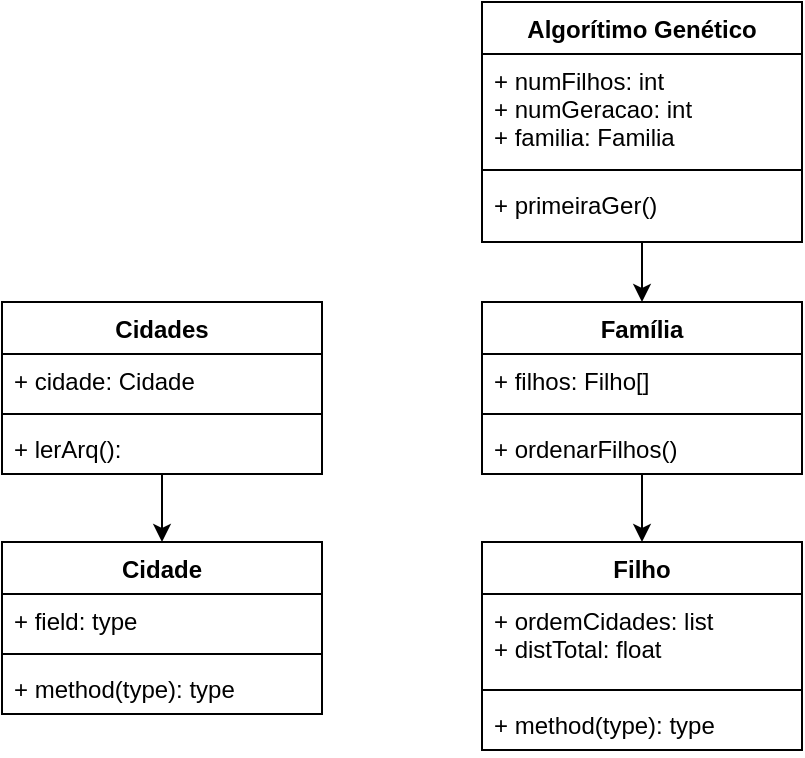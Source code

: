 <mxfile version="12.2.6" type="github" pages="1"><diagram id="OZSkc5lJ78yHWUe4rdYH" name="Page-1"><mxGraphModel dx="1108" dy="450" grid="1" gridSize="10" guides="1" tooltips="1" connect="1" arrows="1" fold="1" page="1" pageScale="1" pageWidth="827" pageHeight="1169" background="#ffffff" math="0" shadow="0"><root><mxCell id="0"/><mxCell id="1" parent="0"/><mxCell id="a3olKOZ7SvC5_uw2MJjs-1" value="Cidade" style="swimlane;fontStyle=1;align=center;verticalAlign=top;childLayout=stackLayout;horizontal=1;startSize=26;horizontalStack=0;resizeParent=1;resizeParentMax=0;resizeLast=0;collapsible=1;marginBottom=0;" vertex="1" parent="1"><mxGeometry x="120" y="280" width="160" height="86" as="geometry"/></mxCell><mxCell id="a3olKOZ7SvC5_uw2MJjs-2" value="+ field: type" style="text;strokeColor=none;fillColor=none;align=left;verticalAlign=top;spacingLeft=4;spacingRight=4;overflow=hidden;rotatable=0;points=[[0,0.5],[1,0.5]];portConstraint=eastwest;" vertex="1" parent="a3olKOZ7SvC5_uw2MJjs-1"><mxGeometry y="26" width="160" height="26" as="geometry"/></mxCell><mxCell id="a3olKOZ7SvC5_uw2MJjs-3" value="" style="line;strokeWidth=1;fillColor=none;align=left;verticalAlign=middle;spacingTop=-1;spacingLeft=3;spacingRight=3;rotatable=0;labelPosition=right;points=[];portConstraint=eastwest;" vertex="1" parent="a3olKOZ7SvC5_uw2MJjs-1"><mxGeometry y="52" width="160" height="8" as="geometry"/></mxCell><mxCell id="a3olKOZ7SvC5_uw2MJjs-4" value="+ method(type): type" style="text;strokeColor=none;fillColor=none;align=left;verticalAlign=top;spacingLeft=4;spacingRight=4;overflow=hidden;rotatable=0;points=[[0,0.5],[1,0.5]];portConstraint=eastwest;" vertex="1" parent="a3olKOZ7SvC5_uw2MJjs-1"><mxGeometry y="60" width="160" height="26" as="geometry"/></mxCell><mxCell id="a3olKOZ7SvC5_uw2MJjs-21" style="edgeStyle=orthogonalEdgeStyle;rounded=0;orthogonalLoop=1;jettySize=auto;html=1;" edge="1" parent="1" source="a3olKOZ7SvC5_uw2MJjs-5" target="a3olKOZ7SvC5_uw2MJjs-13"><mxGeometry relative="1" as="geometry"/></mxCell><mxCell id="a3olKOZ7SvC5_uw2MJjs-5" value="Algorítimo Genético" style="swimlane;fontStyle=1;align=center;verticalAlign=top;childLayout=stackLayout;horizontal=1;startSize=26;horizontalStack=0;resizeParent=1;resizeParentMax=0;resizeLast=0;collapsible=1;marginBottom=0;" vertex="1" parent="1"><mxGeometry x="360" y="10" width="160" height="120" as="geometry"/></mxCell><mxCell id="a3olKOZ7SvC5_uw2MJjs-6" value="+ numFilhos: int&#10;+ numGeracao: int&#10;+ familia: Familia" style="text;strokeColor=none;fillColor=none;align=left;verticalAlign=top;spacingLeft=4;spacingRight=4;overflow=hidden;rotatable=0;points=[[0,0.5],[1,0.5]];portConstraint=eastwest;" vertex="1" parent="a3olKOZ7SvC5_uw2MJjs-5"><mxGeometry y="26" width="160" height="54" as="geometry"/></mxCell><mxCell id="a3olKOZ7SvC5_uw2MJjs-7" value="" style="line;strokeWidth=1;fillColor=none;align=left;verticalAlign=middle;spacingTop=-1;spacingLeft=3;spacingRight=3;rotatable=0;labelPosition=right;points=[];portConstraint=eastwest;" vertex="1" parent="a3olKOZ7SvC5_uw2MJjs-5"><mxGeometry y="80" width="160" height="8" as="geometry"/></mxCell><mxCell id="a3olKOZ7SvC5_uw2MJjs-8" value="+ primeiraGer()" style="text;strokeColor=none;fillColor=none;align=left;verticalAlign=top;spacingLeft=4;spacingRight=4;overflow=hidden;rotatable=0;points=[[0,0.5],[1,0.5]];portConstraint=eastwest;" vertex="1" parent="a3olKOZ7SvC5_uw2MJjs-5"><mxGeometry y="88" width="160" height="32" as="geometry"/></mxCell><mxCell id="a3olKOZ7SvC5_uw2MJjs-23" style="edgeStyle=orthogonalEdgeStyle;rounded=0;orthogonalLoop=1;jettySize=auto;html=1;entryX=0.5;entryY=0;entryDx=0;entryDy=0;" edge="1" parent="1" source="a3olKOZ7SvC5_uw2MJjs-9" target="a3olKOZ7SvC5_uw2MJjs-1"><mxGeometry relative="1" as="geometry"/></mxCell><mxCell id="a3olKOZ7SvC5_uw2MJjs-9" value="Cidades" style="swimlane;fontStyle=1;align=center;verticalAlign=top;childLayout=stackLayout;horizontal=1;startSize=26;horizontalStack=0;resizeParent=1;resizeParentMax=0;resizeLast=0;collapsible=1;marginBottom=0;" vertex="1" parent="1"><mxGeometry x="120" y="160" width="160" height="86" as="geometry"/></mxCell><mxCell id="a3olKOZ7SvC5_uw2MJjs-10" value="+ cidade: Cidade" style="text;strokeColor=none;fillColor=none;align=left;verticalAlign=top;spacingLeft=4;spacingRight=4;overflow=hidden;rotatable=0;points=[[0,0.5],[1,0.5]];portConstraint=eastwest;" vertex="1" parent="a3olKOZ7SvC5_uw2MJjs-9"><mxGeometry y="26" width="160" height="26" as="geometry"/></mxCell><mxCell id="a3olKOZ7SvC5_uw2MJjs-11" value="" style="line;strokeWidth=1;fillColor=none;align=left;verticalAlign=middle;spacingTop=-1;spacingLeft=3;spacingRight=3;rotatable=0;labelPosition=right;points=[];portConstraint=eastwest;" vertex="1" parent="a3olKOZ7SvC5_uw2MJjs-9"><mxGeometry y="52" width="160" height="8" as="geometry"/></mxCell><mxCell id="a3olKOZ7SvC5_uw2MJjs-12" value="+ lerArq():" style="text;strokeColor=none;fillColor=none;align=left;verticalAlign=top;spacingLeft=4;spacingRight=4;overflow=hidden;rotatable=0;points=[[0,0.5],[1,0.5]];portConstraint=eastwest;" vertex="1" parent="a3olKOZ7SvC5_uw2MJjs-9"><mxGeometry y="60" width="160" height="26" as="geometry"/></mxCell><mxCell id="a3olKOZ7SvC5_uw2MJjs-22" style="edgeStyle=orthogonalEdgeStyle;rounded=0;orthogonalLoop=1;jettySize=auto;html=1;entryX=0.5;entryY=0;entryDx=0;entryDy=0;" edge="1" parent="1" source="a3olKOZ7SvC5_uw2MJjs-13" target="a3olKOZ7SvC5_uw2MJjs-17"><mxGeometry relative="1" as="geometry"/></mxCell><mxCell id="a3olKOZ7SvC5_uw2MJjs-13" value="Família" style="swimlane;fontStyle=1;align=center;verticalAlign=top;childLayout=stackLayout;horizontal=1;startSize=26;horizontalStack=0;resizeParent=1;resizeParentMax=0;resizeLast=0;collapsible=1;marginBottom=0;" vertex="1" parent="1"><mxGeometry x="360" y="160" width="160" height="86" as="geometry"/></mxCell><mxCell id="a3olKOZ7SvC5_uw2MJjs-14" value="+ filhos: Filho[]" style="text;strokeColor=none;fillColor=none;align=left;verticalAlign=top;spacingLeft=4;spacingRight=4;overflow=hidden;rotatable=0;points=[[0,0.5],[1,0.5]];portConstraint=eastwest;" vertex="1" parent="a3olKOZ7SvC5_uw2MJjs-13"><mxGeometry y="26" width="160" height="26" as="geometry"/></mxCell><mxCell id="a3olKOZ7SvC5_uw2MJjs-15" value="" style="line;strokeWidth=1;fillColor=none;align=left;verticalAlign=middle;spacingTop=-1;spacingLeft=3;spacingRight=3;rotatable=0;labelPosition=right;points=[];portConstraint=eastwest;" vertex="1" parent="a3olKOZ7SvC5_uw2MJjs-13"><mxGeometry y="52" width="160" height="8" as="geometry"/></mxCell><mxCell id="a3olKOZ7SvC5_uw2MJjs-16" value="+ ordenarFilhos()" style="text;strokeColor=none;fillColor=none;align=left;verticalAlign=top;spacingLeft=4;spacingRight=4;overflow=hidden;rotatable=0;points=[[0,0.5],[1,0.5]];portConstraint=eastwest;" vertex="1" parent="a3olKOZ7SvC5_uw2MJjs-13"><mxGeometry y="60" width="160" height="26" as="geometry"/></mxCell><mxCell id="a3olKOZ7SvC5_uw2MJjs-17" value="Filho" style="swimlane;fontStyle=1;align=center;verticalAlign=top;childLayout=stackLayout;horizontal=1;startSize=26;horizontalStack=0;resizeParent=1;resizeParentMax=0;resizeLast=0;collapsible=1;marginBottom=0;" vertex="1" parent="1"><mxGeometry x="360" y="280" width="160" height="104" as="geometry"/></mxCell><mxCell id="a3olKOZ7SvC5_uw2MJjs-18" value="+ ordemCidades: list&#10;+ distTotal: float" style="text;strokeColor=none;fillColor=none;align=left;verticalAlign=top;spacingLeft=4;spacingRight=4;overflow=hidden;rotatable=0;points=[[0,0.5],[1,0.5]];portConstraint=eastwest;" vertex="1" parent="a3olKOZ7SvC5_uw2MJjs-17"><mxGeometry y="26" width="160" height="44" as="geometry"/></mxCell><mxCell id="a3olKOZ7SvC5_uw2MJjs-19" value="" style="line;strokeWidth=1;fillColor=none;align=left;verticalAlign=middle;spacingTop=-1;spacingLeft=3;spacingRight=3;rotatable=0;labelPosition=right;points=[];portConstraint=eastwest;" vertex="1" parent="a3olKOZ7SvC5_uw2MJjs-17"><mxGeometry y="70" width="160" height="8" as="geometry"/></mxCell><mxCell id="a3olKOZ7SvC5_uw2MJjs-20" value="+ method(type): type" style="text;strokeColor=none;fillColor=none;align=left;verticalAlign=top;spacingLeft=4;spacingRight=4;overflow=hidden;rotatable=0;points=[[0,0.5],[1,0.5]];portConstraint=eastwest;" vertex="1" parent="a3olKOZ7SvC5_uw2MJjs-17"><mxGeometry y="78" width="160" height="26" as="geometry"/></mxCell></root></mxGraphModel></diagram></mxfile>